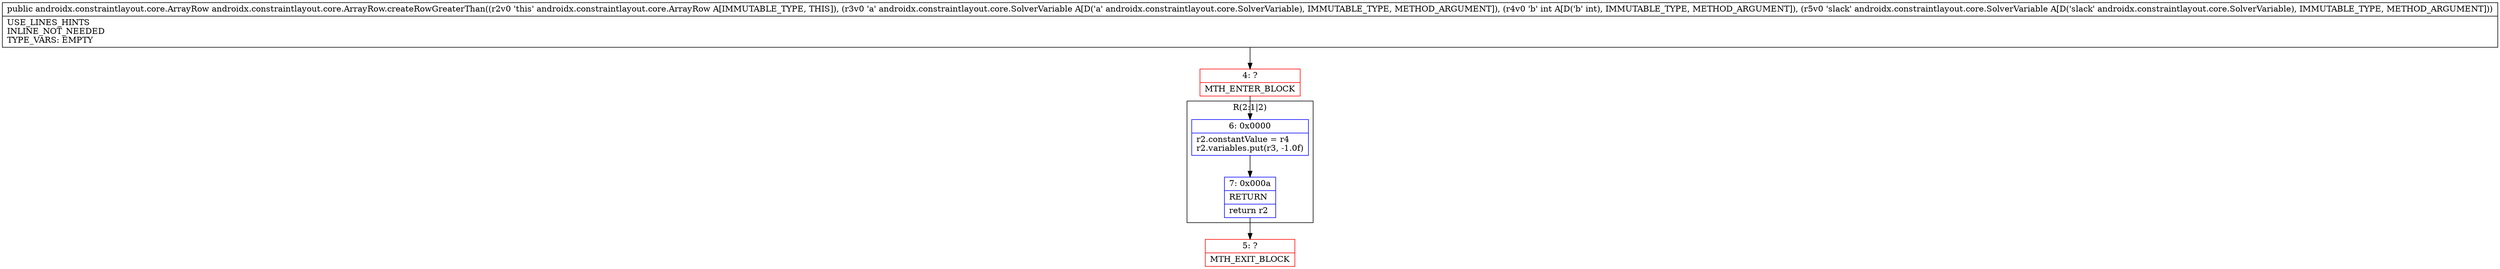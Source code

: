 digraph "CFG forandroidx.constraintlayout.core.ArrayRow.createRowGreaterThan(Landroidx\/constraintlayout\/core\/SolverVariable;ILandroidx\/constraintlayout\/core\/SolverVariable;)Landroidx\/constraintlayout\/core\/ArrayRow;" {
subgraph cluster_Region_1802819173 {
label = "R(2:1|2)";
node [shape=record,color=blue];
Node_6 [shape=record,label="{6\:\ 0x0000|r2.constantValue = r4\lr2.variables.put(r3, \-1.0f)\l}"];
Node_7 [shape=record,label="{7\:\ 0x000a|RETURN\l|return r2\l}"];
}
Node_4 [shape=record,color=red,label="{4\:\ ?|MTH_ENTER_BLOCK\l}"];
Node_5 [shape=record,color=red,label="{5\:\ ?|MTH_EXIT_BLOCK\l}"];
MethodNode[shape=record,label="{public androidx.constraintlayout.core.ArrayRow androidx.constraintlayout.core.ArrayRow.createRowGreaterThan((r2v0 'this' androidx.constraintlayout.core.ArrayRow A[IMMUTABLE_TYPE, THIS]), (r3v0 'a' androidx.constraintlayout.core.SolverVariable A[D('a' androidx.constraintlayout.core.SolverVariable), IMMUTABLE_TYPE, METHOD_ARGUMENT]), (r4v0 'b' int A[D('b' int), IMMUTABLE_TYPE, METHOD_ARGUMENT]), (r5v0 'slack' androidx.constraintlayout.core.SolverVariable A[D('slack' androidx.constraintlayout.core.SolverVariable), IMMUTABLE_TYPE, METHOD_ARGUMENT]))  | USE_LINES_HINTS\lINLINE_NOT_NEEDED\lTYPE_VARS: EMPTY\l}"];
MethodNode -> Node_4;Node_6 -> Node_7;
Node_7 -> Node_5;
Node_4 -> Node_6;
}

